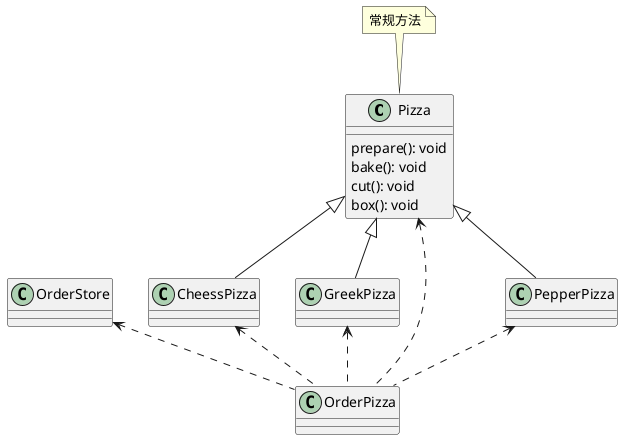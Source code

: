 @startuml
class Pizza{
prepare(): void
bake(): void
cut(): void
box(): void

}

class CheessPizza {
}
class GreekPizza{
}
class OrderPizza{
}
class OrderStore{
}
class PepperPizza{
}

Pizza <|-- CheessPizza
Pizza <|-- GreekPizza
Pizza <..OrderPizza
Pizza <|-- PepperPizza
PepperPizza <.. OrderPizza
CheessPizza <.. OrderPizza
GreekPizza <.. OrderPizza
OrderStore <.. OrderPizza
note top of Pizza : 常规方法
@enduml